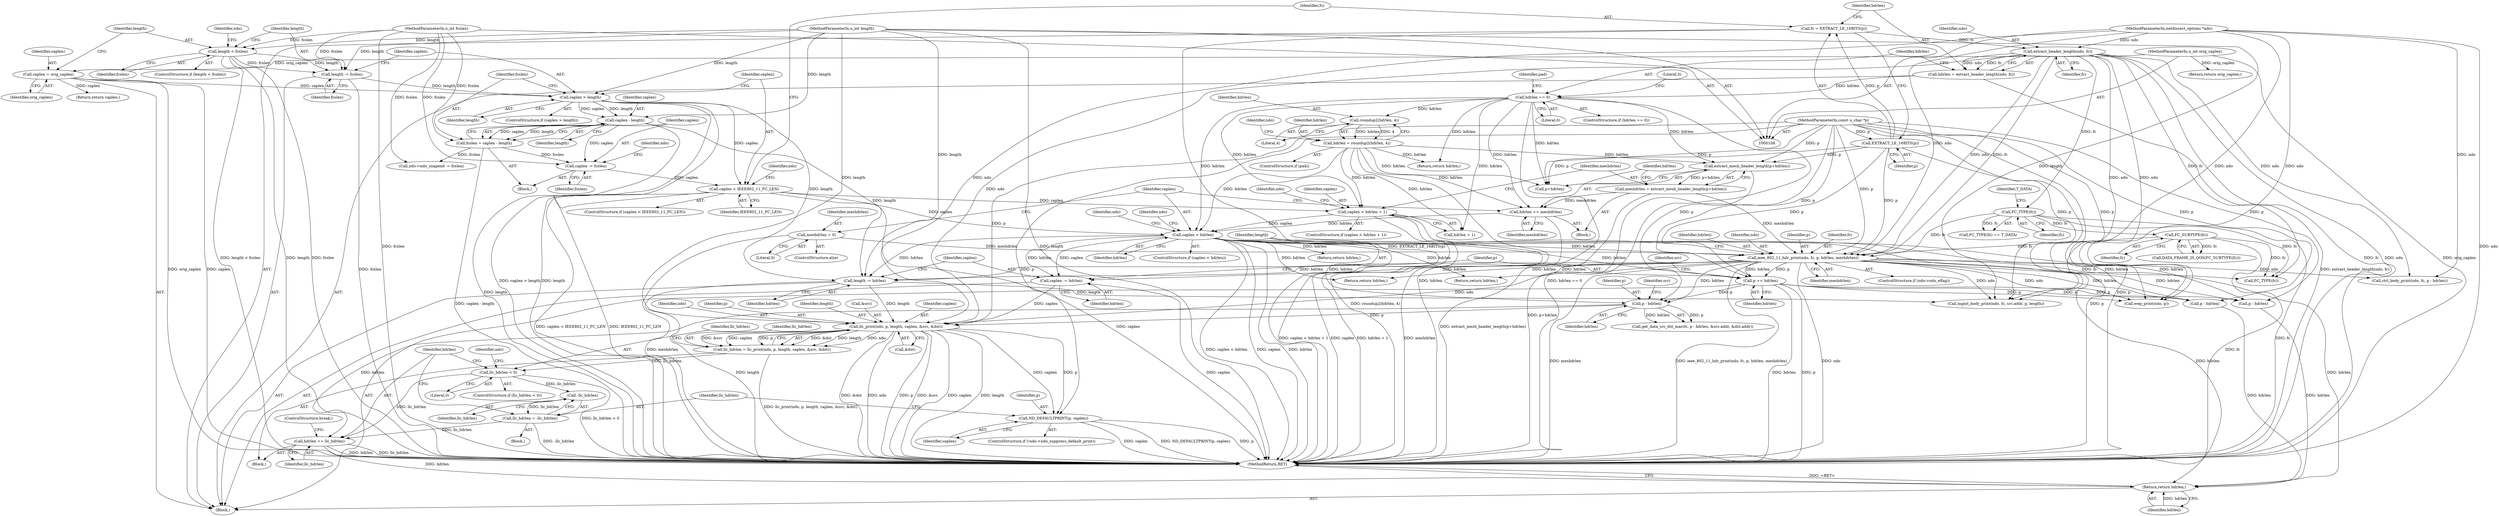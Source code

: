digraph "0_tcpdump_4846b3c5d0a850e860baf4f07340495d29837d09@pointer" {
"1000382" [label="(Call,llc_print(ndo, p, length, caplen, &src, &dst))"];
"1000179" [label="(Call,extract_header_length(ndo, fc))"];
"1000109" [label="(MethodParameterIn,netdissect_options *ndo)"];
"1000173" [label="(Call,fc = EXTRACT_LE_16BITS(p))"];
"1000175" [label="(Call,EXTRACT_LE_16BITS(p))"];
"1000110" [label="(MethodParameterIn,const u_char *p)"];
"1000255" [label="(Call,ieee_802_11_hdr_print(ndo, fc, p, hdrlen, meshdrlen))"];
"1000207" [label="(Call,FC_SUBTYPE(fc))"];
"1000203" [label="(Call,FC_TYPE(fc))"];
"1000239" [label="(Call,caplen < hdrlen)"];
"1000211" [label="(Call,caplen < hdrlen + 1)"];
"1000161" [label="(Call,caplen < IEEE802_11_FC_LEN)"];
"1000143" [label="(Call,caplen > length)"];
"1000123" [label="(Call,caplen = orig_caplen)"];
"1000112" [label="(MethodParameterIn,u_int orig_caplen)"];
"1000139" [label="(Call,length -= fcslen)"];
"1000127" [label="(Call,length < fcslen)"];
"1000111" [label="(MethodParameterIn,u_int length)"];
"1000114" [label="(MethodParameterIn,u_int fcslen)"];
"1000152" [label="(Call,caplen -= fcslen)"];
"1000147" [label="(Call,fcslen = caplen - length)"];
"1000149" [label="(Call,caplen - length)"];
"1000183" [label="(Call,hdrlen == 0)"];
"1000177" [label="(Call,hdrlen = extract_header_length(ndo, fc))"];
"1000191" [label="(Call,hdrlen = roundup2(hdrlen, 4))"];
"1000193" [label="(Call,roundup2(hdrlen, 4))"];
"1000231" [label="(Call,hdrlen += meshdrlen)"];
"1000225" [label="(Call,meshdrlen = extract_mesh_header_length(p+hdrlen))"];
"1000227" [label="(Call,extract_mesh_header_length(p+hdrlen))"];
"1000235" [label="(Call,meshdrlen = 0)"];
"1000369" [label="(Call,p - hdrlen)"];
"1000267" [label="(Call,p += hdrlen)"];
"1000261" [label="(Call,length -= hdrlen)"];
"1000264" [label="(Call,caplen -= hdrlen)"];
"1000380" [label="(Call,llc_hdrlen = llc_print(ndo, p, length, caplen, &src, &dst))"];
"1000392" [label="(Call,llc_hdrlen < 0)"];
"1000406" [label="(Call,-llc_hdrlen)"];
"1000404" [label="(Call,llc_hdrlen = -llc_hdrlen)"];
"1000408" [label="(Call,hdrlen += llc_hdrlen)"];
"1000414" [label="(Return,return hdrlen;)"];
"1000401" [label="(Call,ND_DEFAULTPRINT(p, caplen))"];
"1000219" [label="(Identifier,ndo)"];
"1000263" [label="(Identifier,hdrlen)"];
"1000150" [label="(Identifier,caplen)"];
"1000249" [label="(Return,return hdrlen;)"];
"1000163" [label="(Identifier,IEEE802_11_FC_LEN)"];
"1000245" [label="(Identifier,ndo)"];
"1000191" [label="(Call,hdrlen = roundup2(hdrlen, 4))"];
"1000272" [label="(Identifier,src)"];
"1000371" [label="(Identifier,hdrlen)"];
"1000393" [label="(Identifier,llc_hdrlen)"];
"1000384" [label="(Identifier,p)"];
"1000161" [label="(Call,caplen < IEEE802_11_FC_LEN)"];
"1000392" [label="(Call,llc_hdrlen < 0)"];
"1000257" [label="(Identifier,fc)"];
"1000320" [label="(Call,ctrl_body_print(ndo, fc, p - hdrlen))"];
"1000213" [label="(Call,hdrlen + 1)"];
"1000176" [label="(Identifier,p)"];
"1000199" [label="(Identifier,ndo)"];
"1000232" [label="(Identifier,hdrlen)"];
"1000406" [label="(Call,-llc_hdrlen)"];
"1000266" [label="(Identifier,hdrlen)"];
"1000179" [label="(Call,extract_header_length(ndo, fc))"];
"1000394" [label="(Literal,0)"];
"1000192" [label="(Identifier,hdrlen)"];
"1000125" [label="(Identifier,orig_caplen)"];
"1000143" [label="(Call,caplen > length)"];
"1000281" [label="(Call,FC_TYPE(fc))"];
"1000154" [label="(Identifier,fcslen)"];
"1000407" [label="(Identifier,llc_hdrlen)"];
"1000391" [label="(ControlStructure,if (llc_hdrlen < 0))"];
"1000396" [label="(ControlStructure,if (!ndo->ndo_suppress_default_print))"];
"1000239" [label="(Call,caplen < hdrlen)"];
"1000410" [label="(Identifier,llc_hdrlen)"];
"1000366" [label="(Block,)"];
"1000369" [label="(Call,p - hdrlen)"];
"1000147" [label="(Call,fcslen = caplen - length)"];
"1000183" [label="(Call,hdrlen == 0)"];
"1000212" [label="(Identifier,caplen)"];
"1000380" [label="(Call,llc_hdrlen = llc_print(ndo, p, length, caplen, &src, &dst))"];
"1000228" [label="(Call,p+hdrlen)"];
"1000123" [label="(Call,caplen = orig_caplen)"];
"1000185" [label="(Literal,0)"];
"1000382" [label="(Call,llc_print(ndo, p, length, caplen, &src, &dst))"];
"1000374" [label="(Identifier,src)"];
"1000261" [label="(Call,length -= hdrlen)"];
"1000142" [label="(ControlStructure,if (caplen > length))"];
"1000127" [label="(Call,length < fcslen)"];
"1000177" [label="(Call,hdrlen = extract_header_length(ndo, fc))"];
"1000286" [label="(Call,p - hdrlen)"];
"1000203" [label="(Call,FC_TYPE(fc))"];
"1000211" [label="(Call,caplen < hdrlen + 1)"];
"1000148" [label="(Identifier,fcslen)"];
"1000236" [label="(Identifier,meshdrlen)"];
"1000140" [label="(Identifier,length)"];
"1000367" [label="(Call,get_data_src_dst_mac(fc, p - hdrlen, &src.addr, &dst.addr))"];
"1000299" [label="(Call,mgmt_body_print(ndo, fc, src.addr, p, length))"];
"1000167" [label="(Identifier,ndo)"];
"1000205" [label="(Identifier,T_DATA)"];
"1000174" [label="(Identifier,fc)"];
"1000149" [label="(Call,caplen - length)"];
"1000363" [label="(Return,return hdrlen;)"];
"1000323" [label="(Call,p - hdrlen)"];
"1000260" [label="(Identifier,meshdrlen)"];
"1000184" [label="(Identifier,hdrlen)"];
"1000385" [label="(Identifier,length)"];
"1000190" [label="(Identifier,pad)"];
"1000182" [label="(ControlStructure,if (hdrlen == 0))"];
"1000381" [label="(Identifier,llc_hdrlen)"];
"1000141" [label="(Identifier,fcslen)"];
"1000411" [label="(ControlStructure,break;)"];
"1000233" [label="(Identifier,meshdrlen)"];
"1000399" [label="(Identifier,ndo)"];
"1000151" [label="(Identifier,length)"];
"1000126" [label="(ControlStructure,if (length < fcslen))"];
"1000259" [label="(Identifier,hdrlen)"];
"1000139" [label="(Call,length -= fcslen)"];
"1000207" [label="(Call,FC_SUBTYPE(fc))"];
"1000235" [label="(Call,meshdrlen = 0)"];
"1000237" [label="(Literal,0)"];
"1000267" [label="(Call,p += hdrlen)"];
"1000231" [label="(Call,hdrlen += meshdrlen)"];
"1000387" [label="(Call,&src)"];
"1000251" [label="(ControlStructure,if (ndo->ndo_eflag))"];
"1000160" [label="(ControlStructure,if (caplen < IEEE802_11_FC_LEN))"];
"1000240" [label="(Identifier,caplen)"];
"1000268" [label="(Identifier,p)"];
"1000157" [label="(Identifier,ndo)"];
"1000403" [label="(Identifier,caplen)"];
"1000401" [label="(Call,ND_DEFAULTPRINT(p, caplen))"];
"1000129" [label="(Identifier,fcslen)"];
"1000128" [label="(Identifier,length)"];
"1000370" [label="(Identifier,p)"];
"1000111" [label="(MethodParameterIn,u_int length)"];
"1000225" [label="(Call,meshdrlen = extract_mesh_header_length(p+hdrlen))"];
"1000115" [label="(Block,)"];
"1000395" [label="(Block,)"];
"1000189" [label="(ControlStructure,if (pad))"];
"1000109" [label="(MethodParameterIn,netdissect_options *ndo)"];
"1000256" [label="(Identifier,ndo)"];
"1000209" [label="(Block,)"];
"1000188" [label="(Literal,0)"];
"1000181" [label="(Identifier,fc)"];
"1000264" [label="(Call,caplen -= hdrlen)"];
"1000206" [label="(Call,DATA_FRAME_IS_QOS(FC_SUBTYPE(fc)))"];
"1000110" [label="(MethodParameterIn,const u_char *p)"];
"1000195" [label="(Literal,4)"];
"1000112" [label="(MethodParameterIn,u_int orig_caplen)"];
"1000153" [label="(Identifier,caplen)"];
"1000180" [label="(Identifier,ndo)"];
"1000223" [label="(Return,return hdrlen;)"];
"1000409" [label="(Identifier,hdrlen)"];
"1000253" [label="(Identifier,ndo)"];
"1000144" [label="(Identifier,caplen)"];
"1000137" [label="(Return,return caplen;)"];
"1000234" [label="(ControlStructure,else)"];
"1000124" [label="(Identifier,caplen)"];
"1000202" [label="(Call,FC_TYPE(fc) == T_DATA)"];
"1000269" [label="(Identifier,hdrlen)"];
"1000146" [label="(Block,)"];
"1000386" [label="(Identifier,caplen)"];
"1000265" [label="(Identifier,caplen)"];
"1000175" [label="(Call,EXTRACT_LE_16BITS(p))"];
"1000162" [label="(Identifier,caplen)"];
"1000155" [label="(Call,ndo->ndo_snapend -= fcslen)"];
"1000415" [label="(Identifier,hdrlen)"];
"1000194" [label="(Identifier,hdrlen)"];
"1000416" [label="(MethodReturn,RET)"];
"1000204" [label="(Identifier,fc)"];
"1000402" [label="(Identifier,p)"];
"1000383" [label="(Identifier,ndo)"];
"1000262" [label="(Identifier,length)"];
"1000210" [label="(ControlStructure,if (caplen < hdrlen + 1))"];
"1000258" [label="(Identifier,p)"];
"1000133" [label="(Identifier,ndo)"];
"1000389" [label="(Call,&dst)"];
"1000178" [label="(Identifier,hdrlen)"];
"1000404" [label="(Call,llc_hdrlen = -llc_hdrlen)"];
"1000341" [label="(Return,return hdrlen;)"];
"1000173" [label="(Call,fc = EXTRACT_LE_16BITS(p))"];
"1000241" [label="(Identifier,hdrlen)"];
"1000208" [label="(Identifier,fc)"];
"1000114" [label="(MethodParameterIn,u_int fcslen)"];
"1000238" [label="(ControlStructure,if (caplen < hdrlen))"];
"1000227" [label="(Call,extract_mesh_header_length(p+hdrlen))"];
"1000408" [label="(Call,hdrlen += llc_hdrlen)"];
"1000145" [label="(Identifier,length)"];
"1000193" [label="(Call,roundup2(hdrlen, 4))"];
"1000414" [label="(Return,return hdrlen;)"];
"1000152" [label="(Call,caplen -= fcslen)"];
"1000353" [label="(Call,wep_print(ndo, p))"];
"1000226" [label="(Identifier,meshdrlen)"];
"1000171" [label="(Return,return orig_caplen;)"];
"1000255" [label="(Call,ieee_802_11_hdr_print(ndo, fc, p, hdrlen, meshdrlen))"];
"1000405" [label="(Identifier,llc_hdrlen)"];
"1000382" -> "1000380"  [label="AST: "];
"1000382" -> "1000389"  [label="CFG: "];
"1000383" -> "1000382"  [label="AST: "];
"1000384" -> "1000382"  [label="AST: "];
"1000385" -> "1000382"  [label="AST: "];
"1000386" -> "1000382"  [label="AST: "];
"1000387" -> "1000382"  [label="AST: "];
"1000389" -> "1000382"  [label="AST: "];
"1000380" -> "1000382"  [label="CFG: "];
"1000382" -> "1000416"  [label="DDG: &dst"];
"1000382" -> "1000416"  [label="DDG: ndo"];
"1000382" -> "1000416"  [label="DDG: p"];
"1000382" -> "1000416"  [label="DDG: &src"];
"1000382" -> "1000416"  [label="DDG: caplen"];
"1000382" -> "1000416"  [label="DDG: length"];
"1000382" -> "1000380"  [label="DDG: &dst"];
"1000382" -> "1000380"  [label="DDG: length"];
"1000382" -> "1000380"  [label="DDG: ndo"];
"1000382" -> "1000380"  [label="DDG: &src"];
"1000382" -> "1000380"  [label="DDG: caplen"];
"1000382" -> "1000380"  [label="DDG: p"];
"1000179" -> "1000382"  [label="DDG: ndo"];
"1000255" -> "1000382"  [label="DDG: ndo"];
"1000109" -> "1000382"  [label="DDG: ndo"];
"1000369" -> "1000382"  [label="DDG: p"];
"1000110" -> "1000382"  [label="DDG: p"];
"1000261" -> "1000382"  [label="DDG: length"];
"1000111" -> "1000382"  [label="DDG: length"];
"1000264" -> "1000382"  [label="DDG: caplen"];
"1000382" -> "1000401"  [label="DDG: p"];
"1000382" -> "1000401"  [label="DDG: caplen"];
"1000179" -> "1000177"  [label="AST: "];
"1000179" -> "1000181"  [label="CFG: "];
"1000180" -> "1000179"  [label="AST: "];
"1000181" -> "1000179"  [label="AST: "];
"1000177" -> "1000179"  [label="CFG: "];
"1000179" -> "1000416"  [label="DDG: fc"];
"1000179" -> "1000416"  [label="DDG: ndo"];
"1000179" -> "1000177"  [label="DDG: ndo"];
"1000179" -> "1000177"  [label="DDG: fc"];
"1000109" -> "1000179"  [label="DDG: ndo"];
"1000173" -> "1000179"  [label="DDG: fc"];
"1000179" -> "1000203"  [label="DDG: fc"];
"1000179" -> "1000255"  [label="DDG: ndo"];
"1000179" -> "1000255"  [label="DDG: fc"];
"1000179" -> "1000281"  [label="DDG: fc"];
"1000179" -> "1000299"  [label="DDG: ndo"];
"1000179" -> "1000320"  [label="DDG: ndo"];
"1000179" -> "1000353"  [label="DDG: ndo"];
"1000109" -> "1000108"  [label="AST: "];
"1000109" -> "1000416"  [label="DDG: ndo"];
"1000109" -> "1000255"  [label="DDG: ndo"];
"1000109" -> "1000299"  [label="DDG: ndo"];
"1000109" -> "1000320"  [label="DDG: ndo"];
"1000109" -> "1000353"  [label="DDG: ndo"];
"1000173" -> "1000115"  [label="AST: "];
"1000173" -> "1000175"  [label="CFG: "];
"1000174" -> "1000173"  [label="AST: "];
"1000175" -> "1000173"  [label="AST: "];
"1000178" -> "1000173"  [label="CFG: "];
"1000173" -> "1000416"  [label="DDG: EXTRACT_LE_16BITS(p)"];
"1000175" -> "1000173"  [label="DDG: p"];
"1000175" -> "1000176"  [label="CFG: "];
"1000176" -> "1000175"  [label="AST: "];
"1000175" -> "1000416"  [label="DDG: p"];
"1000110" -> "1000175"  [label="DDG: p"];
"1000175" -> "1000227"  [label="DDG: p"];
"1000175" -> "1000228"  [label="DDG: p"];
"1000175" -> "1000255"  [label="DDG: p"];
"1000175" -> "1000267"  [label="DDG: p"];
"1000110" -> "1000108"  [label="AST: "];
"1000110" -> "1000416"  [label="DDG: p"];
"1000110" -> "1000227"  [label="DDG: p"];
"1000110" -> "1000228"  [label="DDG: p"];
"1000110" -> "1000255"  [label="DDG: p"];
"1000110" -> "1000267"  [label="DDG: p"];
"1000110" -> "1000286"  [label="DDG: p"];
"1000110" -> "1000299"  [label="DDG: p"];
"1000110" -> "1000323"  [label="DDG: p"];
"1000110" -> "1000353"  [label="DDG: p"];
"1000110" -> "1000369"  [label="DDG: p"];
"1000110" -> "1000401"  [label="DDG: p"];
"1000255" -> "1000251"  [label="AST: "];
"1000255" -> "1000260"  [label="CFG: "];
"1000256" -> "1000255"  [label="AST: "];
"1000257" -> "1000255"  [label="AST: "];
"1000258" -> "1000255"  [label="AST: "];
"1000259" -> "1000255"  [label="AST: "];
"1000260" -> "1000255"  [label="AST: "];
"1000262" -> "1000255"  [label="CFG: "];
"1000255" -> "1000416"  [label="DDG: meshdrlen"];
"1000255" -> "1000416"  [label="DDG: ieee_802_11_hdr_print(ndo, fc, p, hdrlen, meshdrlen)"];
"1000255" -> "1000416"  [label="DDG: ndo"];
"1000207" -> "1000255"  [label="DDG: fc"];
"1000203" -> "1000255"  [label="DDG: fc"];
"1000239" -> "1000255"  [label="DDG: hdrlen"];
"1000235" -> "1000255"  [label="DDG: meshdrlen"];
"1000225" -> "1000255"  [label="DDG: meshdrlen"];
"1000255" -> "1000261"  [label="DDG: hdrlen"];
"1000255" -> "1000264"  [label="DDG: hdrlen"];
"1000255" -> "1000267"  [label="DDG: hdrlen"];
"1000255" -> "1000267"  [label="DDG: p"];
"1000255" -> "1000281"  [label="DDG: fc"];
"1000255" -> "1000286"  [label="DDG: hdrlen"];
"1000255" -> "1000299"  [label="DDG: ndo"];
"1000255" -> "1000320"  [label="DDG: ndo"];
"1000255" -> "1000323"  [label="DDG: hdrlen"];
"1000255" -> "1000341"  [label="DDG: hdrlen"];
"1000255" -> "1000353"  [label="DDG: ndo"];
"1000255" -> "1000363"  [label="DDG: hdrlen"];
"1000255" -> "1000369"  [label="DDG: hdrlen"];
"1000255" -> "1000414"  [label="DDG: hdrlen"];
"1000207" -> "1000206"  [label="AST: "];
"1000207" -> "1000208"  [label="CFG: "];
"1000208" -> "1000207"  [label="AST: "];
"1000206" -> "1000207"  [label="CFG: "];
"1000207" -> "1000416"  [label="DDG: fc"];
"1000207" -> "1000206"  [label="DDG: fc"];
"1000203" -> "1000207"  [label="DDG: fc"];
"1000207" -> "1000281"  [label="DDG: fc"];
"1000203" -> "1000202"  [label="AST: "];
"1000203" -> "1000204"  [label="CFG: "];
"1000204" -> "1000203"  [label="AST: "];
"1000205" -> "1000203"  [label="CFG: "];
"1000203" -> "1000416"  [label="DDG: fc"];
"1000203" -> "1000202"  [label="DDG: fc"];
"1000203" -> "1000281"  [label="DDG: fc"];
"1000239" -> "1000238"  [label="AST: "];
"1000239" -> "1000241"  [label="CFG: "];
"1000240" -> "1000239"  [label="AST: "];
"1000241" -> "1000239"  [label="AST: "];
"1000245" -> "1000239"  [label="CFG: "];
"1000253" -> "1000239"  [label="CFG: "];
"1000239" -> "1000416"  [label="DDG: caplen < hdrlen"];
"1000239" -> "1000416"  [label="DDG: caplen"];
"1000239" -> "1000416"  [label="DDG: hdrlen"];
"1000211" -> "1000239"  [label="DDG: caplen"];
"1000161" -> "1000239"  [label="DDG: caplen"];
"1000183" -> "1000239"  [label="DDG: hdrlen"];
"1000231" -> "1000239"  [label="DDG: hdrlen"];
"1000191" -> "1000239"  [label="DDG: hdrlen"];
"1000239" -> "1000249"  [label="DDG: hdrlen"];
"1000239" -> "1000261"  [label="DDG: hdrlen"];
"1000239" -> "1000264"  [label="DDG: hdrlen"];
"1000239" -> "1000264"  [label="DDG: caplen"];
"1000239" -> "1000267"  [label="DDG: hdrlen"];
"1000239" -> "1000286"  [label="DDG: hdrlen"];
"1000239" -> "1000323"  [label="DDG: hdrlen"];
"1000239" -> "1000341"  [label="DDG: hdrlen"];
"1000239" -> "1000363"  [label="DDG: hdrlen"];
"1000239" -> "1000369"  [label="DDG: hdrlen"];
"1000239" -> "1000414"  [label="DDG: hdrlen"];
"1000211" -> "1000210"  [label="AST: "];
"1000211" -> "1000213"  [label="CFG: "];
"1000212" -> "1000211"  [label="AST: "];
"1000213" -> "1000211"  [label="AST: "];
"1000219" -> "1000211"  [label="CFG: "];
"1000226" -> "1000211"  [label="CFG: "];
"1000211" -> "1000416"  [label="DDG: caplen"];
"1000211" -> "1000416"  [label="DDG: hdrlen + 1"];
"1000211" -> "1000416"  [label="DDG: caplen < hdrlen + 1"];
"1000161" -> "1000211"  [label="DDG: caplen"];
"1000183" -> "1000211"  [label="DDG: hdrlen"];
"1000191" -> "1000211"  [label="DDG: hdrlen"];
"1000161" -> "1000160"  [label="AST: "];
"1000161" -> "1000163"  [label="CFG: "];
"1000162" -> "1000161"  [label="AST: "];
"1000163" -> "1000161"  [label="AST: "];
"1000167" -> "1000161"  [label="CFG: "];
"1000174" -> "1000161"  [label="CFG: "];
"1000161" -> "1000416"  [label="DDG: IEEE802_11_FC_LEN"];
"1000161" -> "1000416"  [label="DDG: caplen"];
"1000161" -> "1000416"  [label="DDG: caplen < IEEE802_11_FC_LEN"];
"1000143" -> "1000161"  [label="DDG: caplen"];
"1000152" -> "1000161"  [label="DDG: caplen"];
"1000143" -> "1000142"  [label="AST: "];
"1000143" -> "1000145"  [label="CFG: "];
"1000144" -> "1000143"  [label="AST: "];
"1000145" -> "1000143"  [label="AST: "];
"1000148" -> "1000143"  [label="CFG: "];
"1000162" -> "1000143"  [label="CFG: "];
"1000143" -> "1000416"  [label="DDG: caplen > length"];
"1000143" -> "1000416"  [label="DDG: length"];
"1000123" -> "1000143"  [label="DDG: caplen"];
"1000139" -> "1000143"  [label="DDG: length"];
"1000111" -> "1000143"  [label="DDG: length"];
"1000143" -> "1000149"  [label="DDG: caplen"];
"1000143" -> "1000149"  [label="DDG: length"];
"1000143" -> "1000261"  [label="DDG: length"];
"1000123" -> "1000115"  [label="AST: "];
"1000123" -> "1000125"  [label="CFG: "];
"1000124" -> "1000123"  [label="AST: "];
"1000125" -> "1000123"  [label="AST: "];
"1000128" -> "1000123"  [label="CFG: "];
"1000123" -> "1000416"  [label="DDG: orig_caplen"];
"1000123" -> "1000416"  [label="DDG: caplen"];
"1000112" -> "1000123"  [label="DDG: orig_caplen"];
"1000123" -> "1000137"  [label="DDG: caplen"];
"1000112" -> "1000108"  [label="AST: "];
"1000112" -> "1000416"  [label="DDG: orig_caplen"];
"1000112" -> "1000171"  [label="DDG: orig_caplen"];
"1000139" -> "1000115"  [label="AST: "];
"1000139" -> "1000141"  [label="CFG: "];
"1000140" -> "1000139"  [label="AST: "];
"1000141" -> "1000139"  [label="AST: "];
"1000144" -> "1000139"  [label="CFG: "];
"1000139" -> "1000416"  [label="DDG: fcslen"];
"1000127" -> "1000139"  [label="DDG: fcslen"];
"1000127" -> "1000139"  [label="DDG: length"];
"1000114" -> "1000139"  [label="DDG: fcslen"];
"1000111" -> "1000139"  [label="DDG: length"];
"1000127" -> "1000126"  [label="AST: "];
"1000127" -> "1000129"  [label="CFG: "];
"1000128" -> "1000127"  [label="AST: "];
"1000129" -> "1000127"  [label="AST: "];
"1000133" -> "1000127"  [label="CFG: "];
"1000140" -> "1000127"  [label="CFG: "];
"1000127" -> "1000416"  [label="DDG: fcslen"];
"1000127" -> "1000416"  [label="DDG: length < fcslen"];
"1000127" -> "1000416"  [label="DDG: length"];
"1000111" -> "1000127"  [label="DDG: length"];
"1000114" -> "1000127"  [label="DDG: fcslen"];
"1000111" -> "1000108"  [label="AST: "];
"1000111" -> "1000416"  [label="DDG: length"];
"1000111" -> "1000149"  [label="DDG: length"];
"1000111" -> "1000261"  [label="DDG: length"];
"1000111" -> "1000299"  [label="DDG: length"];
"1000114" -> "1000108"  [label="AST: "];
"1000114" -> "1000416"  [label="DDG: fcslen"];
"1000114" -> "1000147"  [label="DDG: fcslen"];
"1000114" -> "1000152"  [label="DDG: fcslen"];
"1000114" -> "1000155"  [label="DDG: fcslen"];
"1000152" -> "1000146"  [label="AST: "];
"1000152" -> "1000154"  [label="CFG: "];
"1000153" -> "1000152"  [label="AST: "];
"1000154" -> "1000152"  [label="AST: "];
"1000157" -> "1000152"  [label="CFG: "];
"1000147" -> "1000152"  [label="DDG: fcslen"];
"1000149" -> "1000152"  [label="DDG: caplen"];
"1000147" -> "1000146"  [label="AST: "];
"1000147" -> "1000149"  [label="CFG: "];
"1000148" -> "1000147"  [label="AST: "];
"1000149" -> "1000147"  [label="AST: "];
"1000153" -> "1000147"  [label="CFG: "];
"1000147" -> "1000416"  [label="DDG: caplen - length"];
"1000149" -> "1000147"  [label="DDG: caplen"];
"1000149" -> "1000147"  [label="DDG: length"];
"1000147" -> "1000155"  [label="DDG: fcslen"];
"1000149" -> "1000151"  [label="CFG: "];
"1000150" -> "1000149"  [label="AST: "];
"1000151" -> "1000149"  [label="AST: "];
"1000149" -> "1000416"  [label="DDG: length"];
"1000149" -> "1000261"  [label="DDG: length"];
"1000183" -> "1000182"  [label="AST: "];
"1000183" -> "1000185"  [label="CFG: "];
"1000184" -> "1000183"  [label="AST: "];
"1000185" -> "1000183"  [label="AST: "];
"1000188" -> "1000183"  [label="CFG: "];
"1000190" -> "1000183"  [label="CFG: "];
"1000183" -> "1000416"  [label="DDG: hdrlen"];
"1000183" -> "1000416"  [label="DDG: hdrlen == 0"];
"1000177" -> "1000183"  [label="DDG: hdrlen"];
"1000183" -> "1000193"  [label="DDG: hdrlen"];
"1000183" -> "1000213"  [label="DDG: hdrlen"];
"1000183" -> "1000223"  [label="DDG: hdrlen"];
"1000183" -> "1000227"  [label="DDG: hdrlen"];
"1000183" -> "1000228"  [label="DDG: hdrlen"];
"1000183" -> "1000231"  [label="DDG: hdrlen"];
"1000177" -> "1000115"  [label="AST: "];
"1000178" -> "1000177"  [label="AST: "];
"1000184" -> "1000177"  [label="CFG: "];
"1000177" -> "1000416"  [label="DDG: extract_header_length(ndo, fc)"];
"1000191" -> "1000189"  [label="AST: "];
"1000191" -> "1000193"  [label="CFG: "];
"1000192" -> "1000191"  [label="AST: "];
"1000193" -> "1000191"  [label="AST: "];
"1000199" -> "1000191"  [label="CFG: "];
"1000191" -> "1000416"  [label="DDG: roundup2(hdrlen, 4)"];
"1000193" -> "1000191"  [label="DDG: hdrlen"];
"1000193" -> "1000191"  [label="DDG: 4"];
"1000191" -> "1000213"  [label="DDG: hdrlen"];
"1000191" -> "1000223"  [label="DDG: hdrlen"];
"1000191" -> "1000227"  [label="DDG: hdrlen"];
"1000191" -> "1000228"  [label="DDG: hdrlen"];
"1000191" -> "1000231"  [label="DDG: hdrlen"];
"1000193" -> "1000195"  [label="CFG: "];
"1000194" -> "1000193"  [label="AST: "];
"1000195" -> "1000193"  [label="AST: "];
"1000231" -> "1000209"  [label="AST: "];
"1000231" -> "1000233"  [label="CFG: "];
"1000232" -> "1000231"  [label="AST: "];
"1000233" -> "1000231"  [label="AST: "];
"1000240" -> "1000231"  [label="CFG: "];
"1000231" -> "1000416"  [label="DDG: meshdrlen"];
"1000225" -> "1000231"  [label="DDG: meshdrlen"];
"1000225" -> "1000209"  [label="AST: "];
"1000225" -> "1000227"  [label="CFG: "];
"1000226" -> "1000225"  [label="AST: "];
"1000227" -> "1000225"  [label="AST: "];
"1000232" -> "1000225"  [label="CFG: "];
"1000225" -> "1000416"  [label="DDG: extract_mesh_header_length(p+hdrlen)"];
"1000227" -> "1000225"  [label="DDG: p+hdrlen"];
"1000227" -> "1000228"  [label="CFG: "];
"1000228" -> "1000227"  [label="AST: "];
"1000227" -> "1000416"  [label="DDG: p+hdrlen"];
"1000235" -> "1000234"  [label="AST: "];
"1000235" -> "1000237"  [label="CFG: "];
"1000236" -> "1000235"  [label="AST: "];
"1000237" -> "1000235"  [label="AST: "];
"1000240" -> "1000235"  [label="CFG: "];
"1000235" -> "1000416"  [label="DDG: meshdrlen"];
"1000369" -> "1000367"  [label="AST: "];
"1000369" -> "1000371"  [label="CFG: "];
"1000370" -> "1000369"  [label="AST: "];
"1000371" -> "1000369"  [label="AST: "];
"1000374" -> "1000369"  [label="CFG: "];
"1000369" -> "1000367"  [label="DDG: p"];
"1000369" -> "1000367"  [label="DDG: hdrlen"];
"1000267" -> "1000369"  [label="DDG: p"];
"1000369" -> "1000408"  [label="DDG: hdrlen"];
"1000267" -> "1000115"  [label="AST: "];
"1000267" -> "1000269"  [label="CFG: "];
"1000268" -> "1000267"  [label="AST: "];
"1000269" -> "1000267"  [label="AST: "];
"1000272" -> "1000267"  [label="CFG: "];
"1000267" -> "1000416"  [label="DDG: hdrlen"];
"1000267" -> "1000416"  [label="DDG: p"];
"1000267" -> "1000286"  [label="DDG: p"];
"1000267" -> "1000323"  [label="DDG: p"];
"1000267" -> "1000353"  [label="DDG: p"];
"1000261" -> "1000115"  [label="AST: "];
"1000261" -> "1000263"  [label="CFG: "];
"1000262" -> "1000261"  [label="AST: "];
"1000263" -> "1000261"  [label="AST: "];
"1000265" -> "1000261"  [label="CFG: "];
"1000261" -> "1000416"  [label="DDG: length"];
"1000261" -> "1000299"  [label="DDG: length"];
"1000264" -> "1000115"  [label="AST: "];
"1000264" -> "1000266"  [label="CFG: "];
"1000265" -> "1000264"  [label="AST: "];
"1000266" -> "1000264"  [label="AST: "];
"1000268" -> "1000264"  [label="CFG: "];
"1000264" -> "1000416"  [label="DDG: caplen"];
"1000380" -> "1000366"  [label="AST: "];
"1000381" -> "1000380"  [label="AST: "];
"1000393" -> "1000380"  [label="CFG: "];
"1000380" -> "1000416"  [label="DDG: llc_print(ndo, p, length, caplen, &src, &dst)"];
"1000380" -> "1000392"  [label="DDG: llc_hdrlen"];
"1000392" -> "1000391"  [label="AST: "];
"1000392" -> "1000394"  [label="CFG: "];
"1000393" -> "1000392"  [label="AST: "];
"1000394" -> "1000392"  [label="AST: "];
"1000399" -> "1000392"  [label="CFG: "];
"1000409" -> "1000392"  [label="CFG: "];
"1000392" -> "1000416"  [label="DDG: llc_hdrlen < 0"];
"1000392" -> "1000406"  [label="DDG: llc_hdrlen"];
"1000392" -> "1000408"  [label="DDG: llc_hdrlen"];
"1000406" -> "1000404"  [label="AST: "];
"1000406" -> "1000407"  [label="CFG: "];
"1000407" -> "1000406"  [label="AST: "];
"1000404" -> "1000406"  [label="CFG: "];
"1000406" -> "1000404"  [label="DDG: llc_hdrlen"];
"1000404" -> "1000395"  [label="AST: "];
"1000405" -> "1000404"  [label="AST: "];
"1000409" -> "1000404"  [label="CFG: "];
"1000404" -> "1000416"  [label="DDG: -llc_hdrlen"];
"1000404" -> "1000408"  [label="DDG: llc_hdrlen"];
"1000408" -> "1000366"  [label="AST: "];
"1000408" -> "1000410"  [label="CFG: "];
"1000409" -> "1000408"  [label="AST: "];
"1000410" -> "1000408"  [label="AST: "];
"1000411" -> "1000408"  [label="CFG: "];
"1000408" -> "1000416"  [label="DDG: hdrlen"];
"1000408" -> "1000416"  [label="DDG: llc_hdrlen"];
"1000408" -> "1000414"  [label="DDG: hdrlen"];
"1000414" -> "1000115"  [label="AST: "];
"1000414" -> "1000415"  [label="CFG: "];
"1000415" -> "1000414"  [label="AST: "];
"1000416" -> "1000414"  [label="CFG: "];
"1000414" -> "1000416"  [label="DDG: <RET>"];
"1000415" -> "1000414"  [label="DDG: hdrlen"];
"1000323" -> "1000414"  [label="DDG: hdrlen"];
"1000286" -> "1000414"  [label="DDG: hdrlen"];
"1000401" -> "1000396"  [label="AST: "];
"1000401" -> "1000403"  [label="CFG: "];
"1000402" -> "1000401"  [label="AST: "];
"1000403" -> "1000401"  [label="AST: "];
"1000405" -> "1000401"  [label="CFG: "];
"1000401" -> "1000416"  [label="DDG: ND_DEFAULTPRINT(p, caplen)"];
"1000401" -> "1000416"  [label="DDG: p"];
"1000401" -> "1000416"  [label="DDG: caplen"];
}
